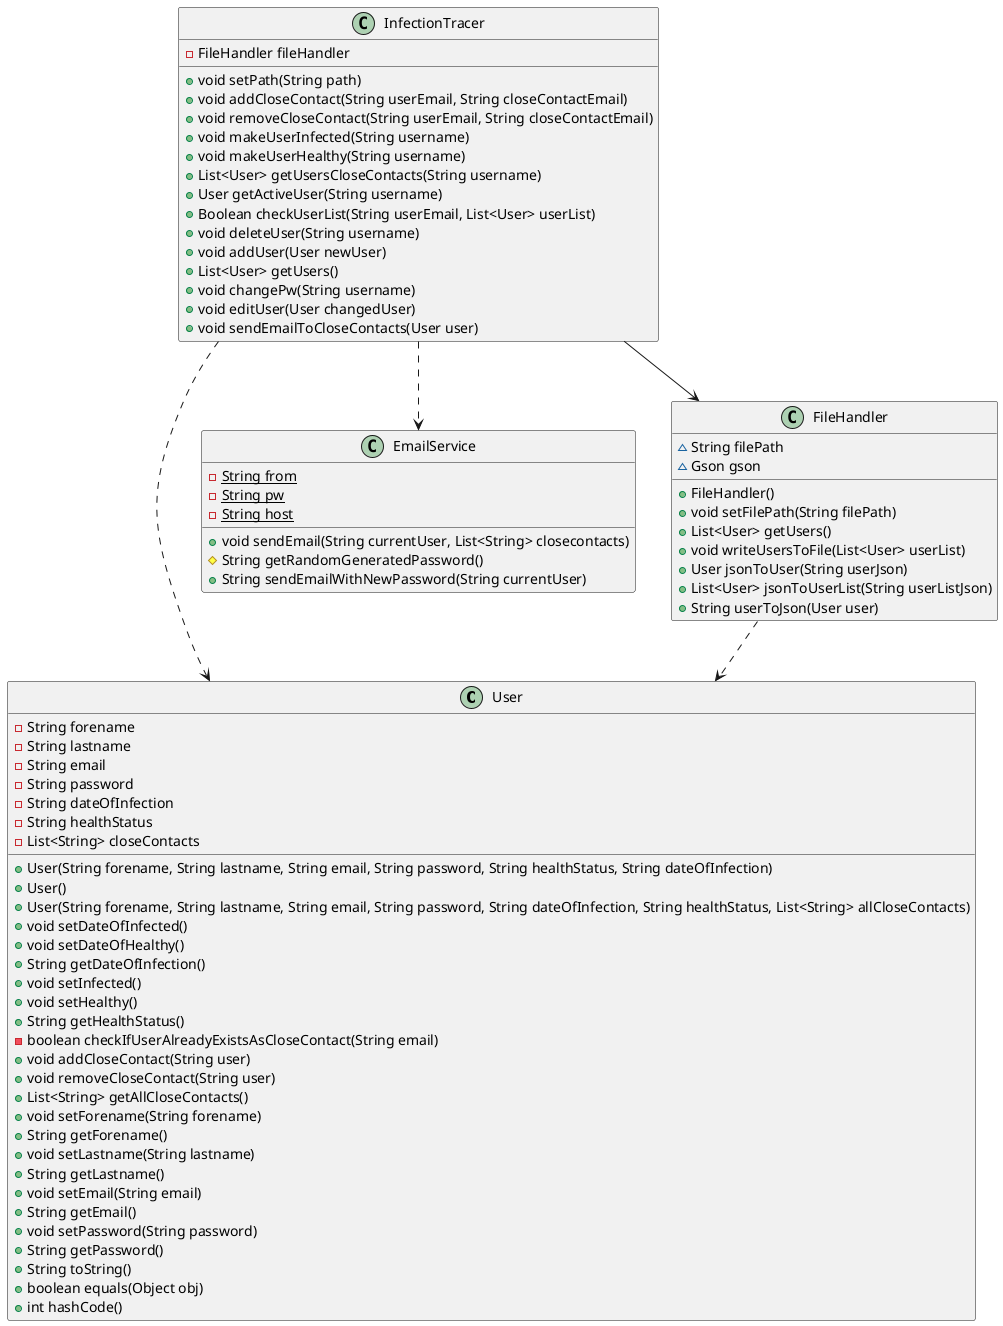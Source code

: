 @startuml
class User [[java:infectiontracer.core.User]] {
	-String forename
	-String lastname
	-String email
	-String password
	-String dateOfInfection
	-String healthStatus
	-List<String> closeContacts
	+User(String forename, String lastname, String email, String password, String healthStatus, String dateOfInfection)
	+User()
	+User(String forename, String lastname, String email, String password, String dateOfInfection, String healthStatus, List<String> allCloseContacts)
	+void setDateOfInfected()
	+void setDateOfHealthy()
	+String getDateOfInfection()
	+void setInfected()
	+void setHealthy()
	+String getHealthStatus()
	-boolean checkIfUserAlreadyExistsAsCloseContact(String email)
	+void addCloseContact(String user)
	+void removeCloseContact(String user)
	+List<String> getAllCloseContacts()
	+void setForename(String forename)
	+String getForename()
	+void setLastname(String lastname)
	+String getLastname()
	+void setEmail(String email)
	+String getEmail()
	+void setPassword(String password)
	+String getPassword()
	+String toString()
	+boolean equals(Object obj)
	+int hashCode()
}
class InfectionTracer [[java:infectiontracer.core.InfectionTracer]] {
	-FileHandler fileHandler
	+void setPath(String path)
	+void addCloseContact(String userEmail, String closeContactEmail)
	+void removeCloseContact(String userEmail, String closeContactEmail)
	+void makeUserInfected(String username)
	+void makeUserHealthy(String username)
	+List<User> getUsersCloseContacts(String username)
	+User getActiveUser(String username)
	+Boolean checkUserList(String userEmail, List<User> userList)
	+void deleteUser(String username)
	+void addUser(User newUser)
	+List<User> getUsers()
	+void changePw(String username)
	+void editUser(User changedUser)
	+void sendEmailToCloseContacts(User user)
}
class EmailService [[java:infectiontracer.core.EmailService]] {
	-{static}String from
	-{static}String pw
	-{static}String host
	+void sendEmail(String currentUser, List<String> closecontacts)
	#String getRandomGeneratedPassword()
	+String sendEmailWithNewPassword(String currentUser)
}

class FileHandler [[java:infectiontracer.json.FileHandler]] {
	~String filePath
	~Gson gson
	+FileHandler()
	+void setFilePath(String filePath)
	+List<User> getUsers()
	+void writeUsersToFile(List<User> userList)
	+User jsonToUser(String userJson)
	+List<User> jsonToUserList(String userListJson)
	+String userToJson(User user)
}

InfectionTracer --> FileHandler
InfectionTracer ..> User
InfectionTracer ..> EmailService
FileHandler ..> User
@enduml